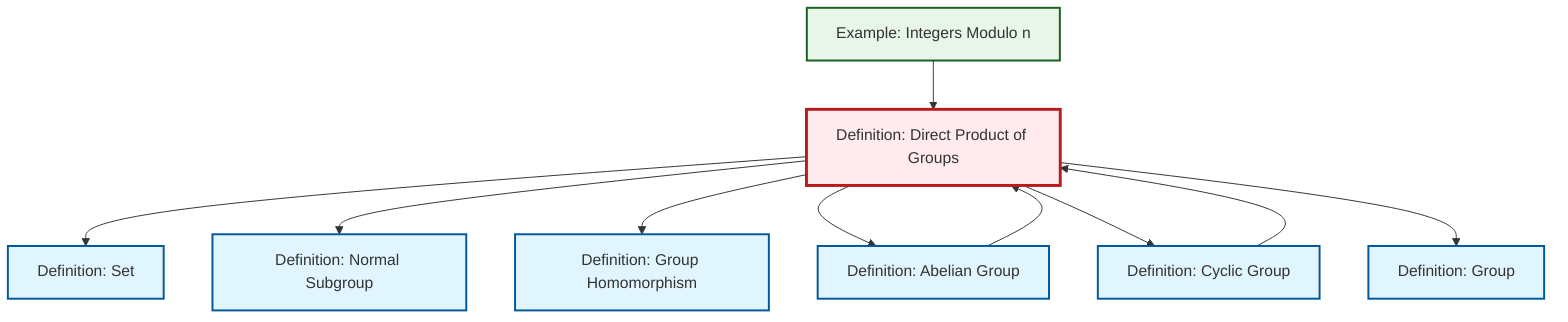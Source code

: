 graph TD
    classDef definition fill:#e1f5fe,stroke:#01579b,stroke-width:2px
    classDef theorem fill:#f3e5f5,stroke:#4a148c,stroke-width:2px
    classDef axiom fill:#fff3e0,stroke:#e65100,stroke-width:2px
    classDef example fill:#e8f5e9,stroke:#1b5e20,stroke-width:2px
    classDef current fill:#ffebee,stroke:#b71c1c,stroke-width:3px
    def-direct-product["Definition: Direct Product of Groups"]:::definition
    def-set["Definition: Set"]:::definition
    ex-quotient-integers-mod-n["Example: Integers Modulo n"]:::example
    def-abelian-group["Definition: Abelian Group"]:::definition
    def-group["Definition: Group"]:::definition
    def-homomorphism["Definition: Group Homomorphism"]:::definition
    def-cyclic-group["Definition: Cyclic Group"]:::definition
    def-normal-subgroup["Definition: Normal Subgroup"]:::definition
    def-direct-product --> def-set
    def-direct-product --> def-normal-subgroup
    def-direct-product --> def-homomorphism
    def-direct-product --> def-abelian-group
    def-cyclic-group --> def-direct-product
    def-abelian-group --> def-direct-product
    def-direct-product --> def-cyclic-group
    def-direct-product --> def-group
    ex-quotient-integers-mod-n --> def-direct-product
    class def-direct-product current